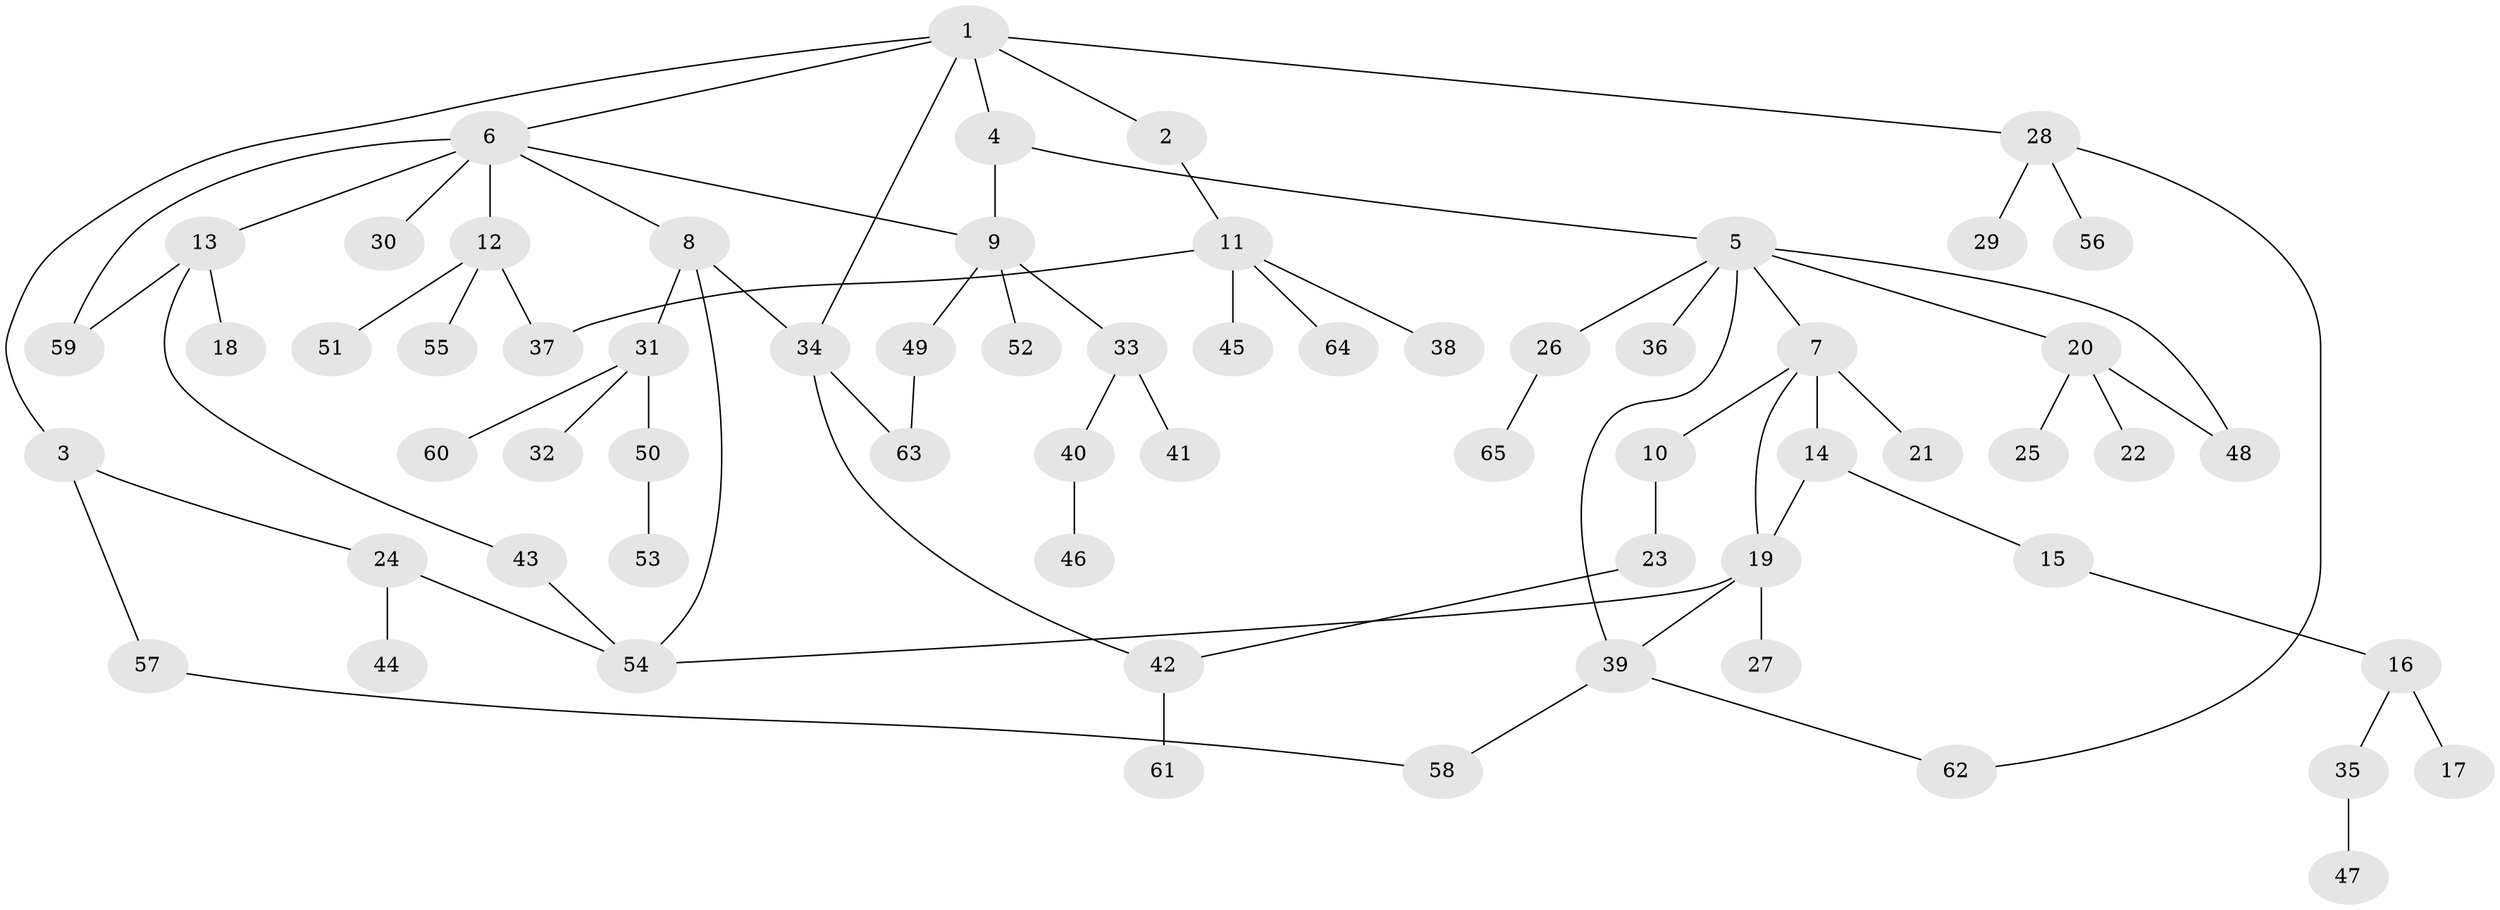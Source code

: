 // coarse degree distribution, {8: 0.023809523809523808, 2: 0.23809523809523808, 3: 0.16666666666666666, 6: 0.07142857142857142, 9: 0.023809523809523808, 4: 0.047619047619047616, 5: 0.023809523809523808, 1: 0.40476190476190477}
// Generated by graph-tools (version 1.1) at 2025/41/03/06/25 10:41:29]
// undirected, 65 vertices, 78 edges
graph export_dot {
graph [start="1"]
  node [color=gray90,style=filled];
  1;
  2;
  3;
  4;
  5;
  6;
  7;
  8;
  9;
  10;
  11;
  12;
  13;
  14;
  15;
  16;
  17;
  18;
  19;
  20;
  21;
  22;
  23;
  24;
  25;
  26;
  27;
  28;
  29;
  30;
  31;
  32;
  33;
  34;
  35;
  36;
  37;
  38;
  39;
  40;
  41;
  42;
  43;
  44;
  45;
  46;
  47;
  48;
  49;
  50;
  51;
  52;
  53;
  54;
  55;
  56;
  57;
  58;
  59;
  60;
  61;
  62;
  63;
  64;
  65;
  1 -- 2;
  1 -- 3;
  1 -- 4;
  1 -- 6;
  1 -- 28;
  1 -- 34;
  2 -- 11;
  3 -- 24;
  3 -- 57;
  4 -- 5;
  4 -- 9;
  5 -- 7;
  5 -- 20;
  5 -- 26;
  5 -- 36;
  5 -- 39;
  5 -- 48;
  6 -- 8;
  6 -- 12;
  6 -- 13;
  6 -- 30;
  6 -- 59;
  6 -- 9;
  7 -- 10;
  7 -- 14;
  7 -- 19;
  7 -- 21;
  8 -- 31;
  8 -- 34;
  8 -- 54;
  9 -- 33;
  9 -- 49;
  9 -- 52;
  10 -- 23;
  11 -- 38;
  11 -- 45;
  11 -- 64;
  11 -- 37;
  12 -- 37;
  12 -- 51;
  12 -- 55;
  13 -- 18;
  13 -- 43;
  13 -- 59;
  14 -- 15;
  14 -- 19;
  15 -- 16;
  16 -- 17;
  16 -- 35;
  19 -- 27;
  19 -- 39;
  19 -- 54;
  20 -- 22;
  20 -- 25;
  20 -- 48;
  23 -- 42;
  24 -- 44;
  24 -- 54;
  26 -- 65;
  28 -- 29;
  28 -- 56;
  28 -- 62;
  31 -- 32;
  31 -- 50;
  31 -- 60;
  33 -- 40;
  33 -- 41;
  34 -- 63;
  34 -- 42;
  35 -- 47;
  39 -- 62;
  39 -- 58;
  40 -- 46;
  42 -- 61;
  43 -- 54;
  49 -- 63;
  50 -- 53;
  57 -- 58;
}
